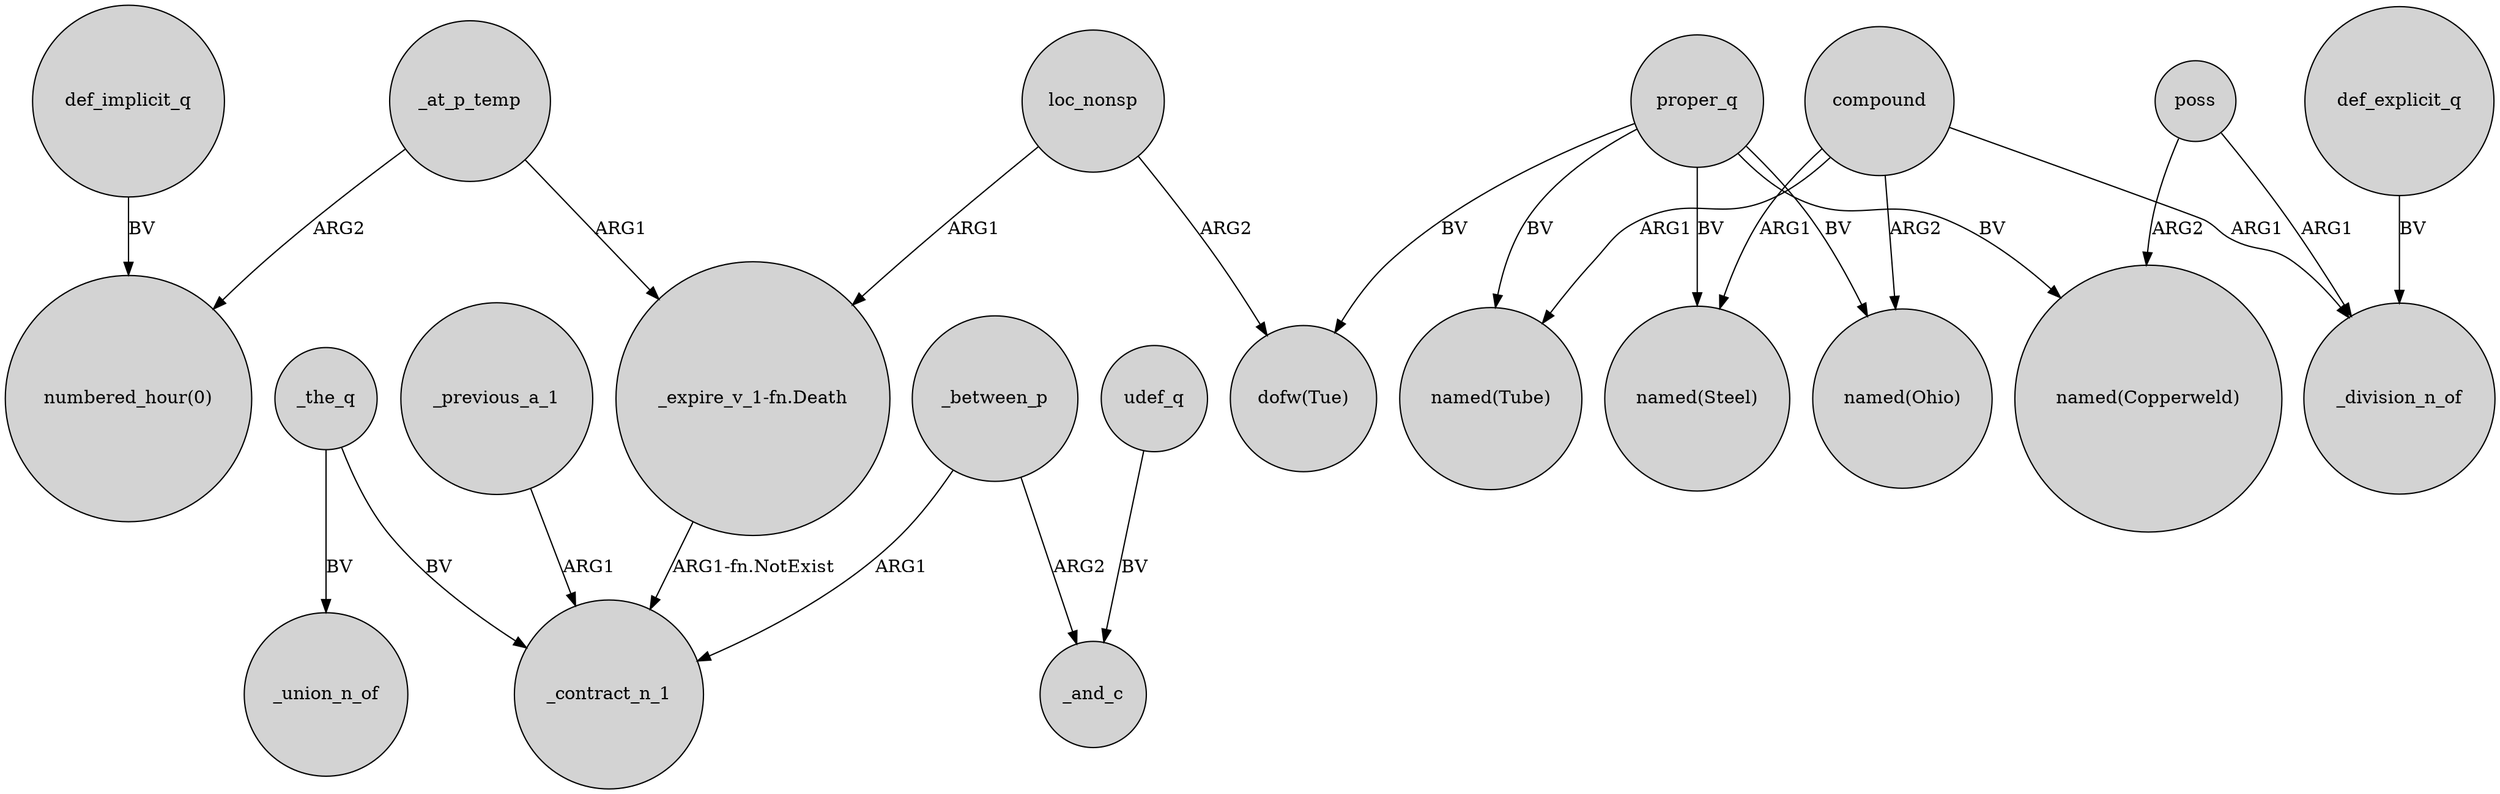 digraph {
	node [shape=circle style=filled]
	def_implicit_q -> "numbered_hour(0)" [label=BV]
	compound -> "named(Steel)" [label=ARG1]
	_previous_a_1 -> _contract_n_1 [label=ARG1]
	compound -> "named(Tube)" [label=ARG1]
	proper_q -> "named(Copperweld)" [label=BV]
	poss -> _division_n_of [label=ARG1]
	_the_q -> _union_n_of [label=BV]
	_at_p_temp -> "_expire_v_1-fn.Death" [label=ARG1]
	proper_q -> "dofw(Tue)" [label=BV]
	proper_q -> "named(Ohio)" [label=BV]
	"_expire_v_1-fn.Death" -> _contract_n_1 [label="ARG1-fn.NotExist"]
	def_explicit_q -> _division_n_of [label=BV]
	_at_p_temp -> "numbered_hour(0)" [label=ARG2]
	_the_q -> _contract_n_1 [label=BV]
	_between_p -> _contract_n_1 [label=ARG1]
	poss -> "named(Copperweld)" [label=ARG2]
	compound -> "named(Ohio)" [label=ARG2]
	loc_nonsp -> "dofw(Tue)" [label=ARG2]
	_between_p -> _and_c [label=ARG2]
	proper_q -> "named(Tube)" [label=BV]
	loc_nonsp -> "_expire_v_1-fn.Death" [label=ARG1]
	proper_q -> "named(Steel)" [label=BV]
	compound -> _division_n_of [label=ARG1]
	udef_q -> _and_c [label=BV]
}

